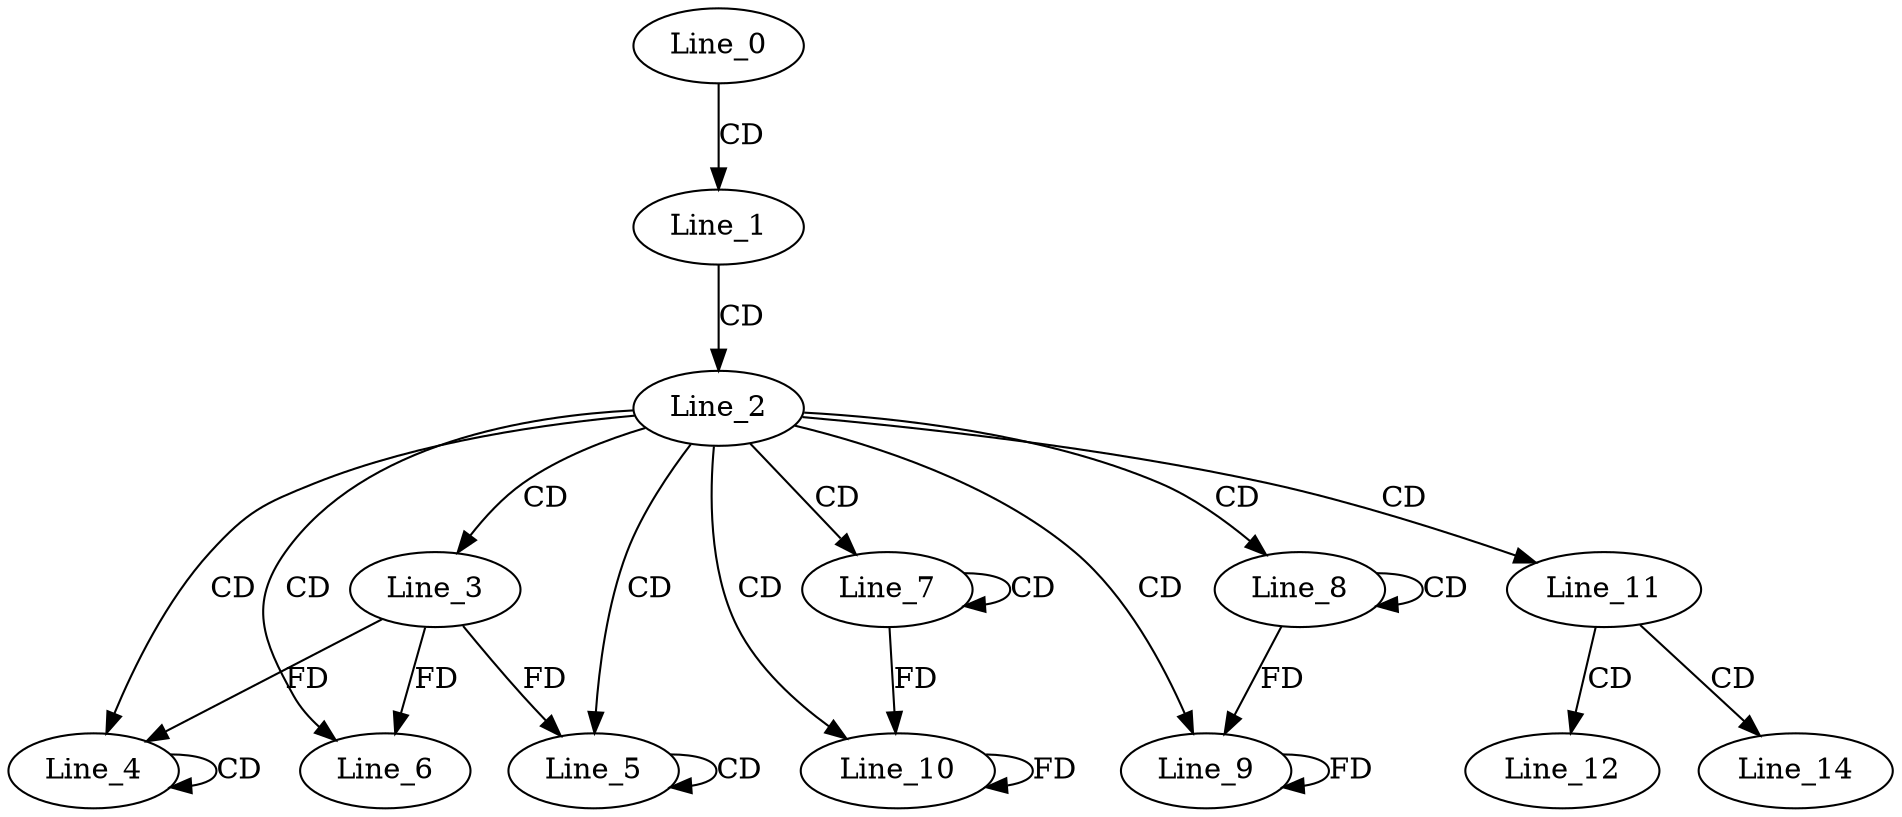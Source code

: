 digraph G {
  Line_0;
  Line_1;
  Line_2;
  Line_3;
  Line_4;
  Line_4;
  Line_5;
  Line_5;
  Line_6;
  Line_7;
  Line_7;
  Line_8;
  Line_8;
  Line_9;
  Line_10;
  Line_11;
  Line_12;
  Line_14;
  Line_0 -> Line_1 [ label="CD" ];
  Line_1 -> Line_2 [ label="CD" ];
  Line_2 -> Line_3 [ label="CD" ];
  Line_2 -> Line_4 [ label="CD" ];
  Line_4 -> Line_4 [ label="CD" ];
  Line_3 -> Line_4 [ label="FD" ];
  Line_2 -> Line_5 [ label="CD" ];
  Line_5 -> Line_5 [ label="CD" ];
  Line_3 -> Line_5 [ label="FD" ];
  Line_2 -> Line_6 [ label="CD" ];
  Line_3 -> Line_6 [ label="FD" ];
  Line_2 -> Line_7 [ label="CD" ];
  Line_7 -> Line_7 [ label="CD" ];
  Line_2 -> Line_8 [ label="CD" ];
  Line_8 -> Line_8 [ label="CD" ];
  Line_2 -> Line_9 [ label="CD" ];
  Line_8 -> Line_9 [ label="FD" ];
  Line_9 -> Line_9 [ label="FD" ];
  Line_2 -> Line_10 [ label="CD" ];
  Line_7 -> Line_10 [ label="FD" ];
  Line_10 -> Line_10 [ label="FD" ];
  Line_2 -> Line_11 [ label="CD" ];
  Line_11 -> Line_12 [ label="CD" ];
  Line_11 -> Line_14 [ label="CD" ];
}
